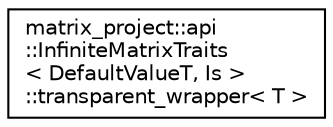 digraph "Graphical Class Hierarchy"
{
  edge [fontname="Helvetica",fontsize="10",labelfontname="Helvetica",labelfontsize="10"];
  node [fontname="Helvetica",fontsize="10",shape=record];
  rankdir="LR";
  Node1 [label="matrix_project::api\l::InfiniteMatrixTraits\l\< DefaultValueT, Is \>\l::transparent_wrapper\< T \>",height=0.2,width=0.4,color="black", fillcolor="white", style="filled",URL="$structmatrix__project_1_1api_1_1InfiniteMatrixTraits_1_1transparent__wrapper.html"];
}
